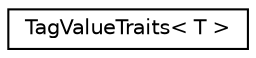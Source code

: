 digraph "Graphical Class Hierarchy"
{
 // LATEX_PDF_SIZE
  edge [fontname="Helvetica",fontsize="10",labelfontname="Helvetica",labelfontsize="10"];
  node [fontname="Helvetica",fontsize="10",shape=record];
  rankdir="LR";
  Node0 [label="TagValueTraits\< T \>",height=0.2,width=0.4,color="black", fillcolor="white", style="filled",URL="$struct_tag_value_traits.html",tooltip=" "];
}
